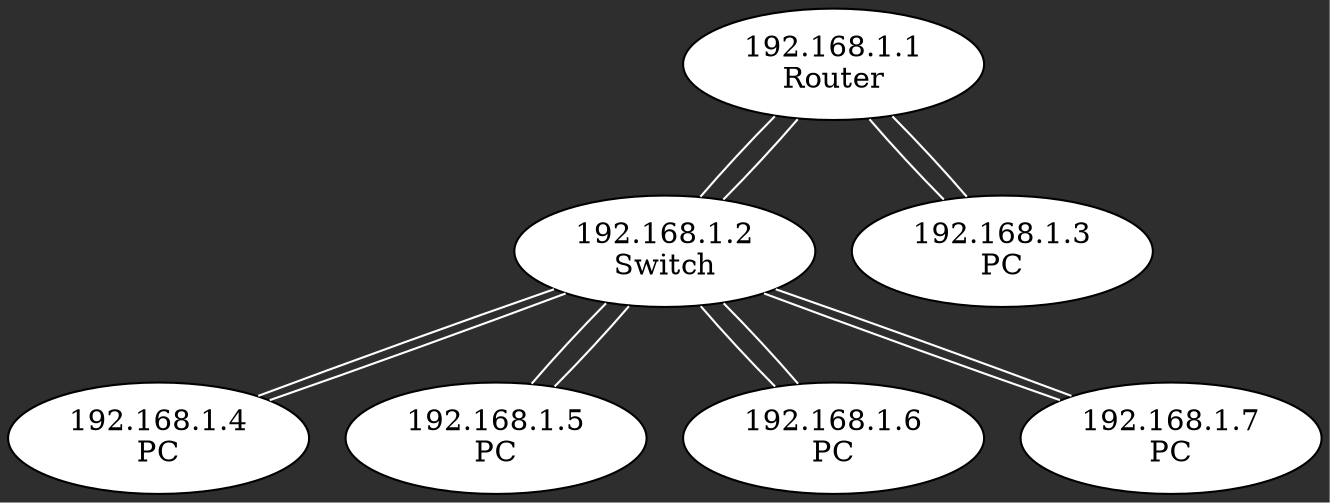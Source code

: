 graph Network {
bgcolor="#2E2E2E"; node [style=filled, fillcolor="white", fontcolor="black", color="black"]; edge [color="white"]; dpi=72; atio=expand;   "192.168.1.1" [label="192.168.1.1\nRouter"];
  "192.168.1.1" -- "192.168.1.2";
  "192.168.1.1" -- "192.168.1.3";
  "192.168.1.2" [label="192.168.1.2\nSwitch"];
  "192.168.1.2" -- "192.168.1.1";
  "192.168.1.2" -- "192.168.1.4";
  "192.168.1.2" -- "192.168.1.5";
  "192.168.1.2" -- "192.168.1.6";
  "192.168.1.2" -- "192.168.1.7";
  "192.168.1.3" [label="192.168.1.3\nPC"];
  "192.168.1.3" -- "192.168.1.1";
  "192.168.1.4" [label="192.168.1.4\nPC"];
  "192.168.1.4" -- "192.168.1.2";
  "192.168.1.5" [label="192.168.1.5\nPC"];
  "192.168.1.5" -- "192.168.1.2";
  "192.168.1.6" [label="192.168.1.6\nPC"];
  "192.168.1.6" -- "192.168.1.2";
  "192.168.1.7" [label="192.168.1.7\nPC"];
  "192.168.1.7" -- "192.168.1.2";
}
